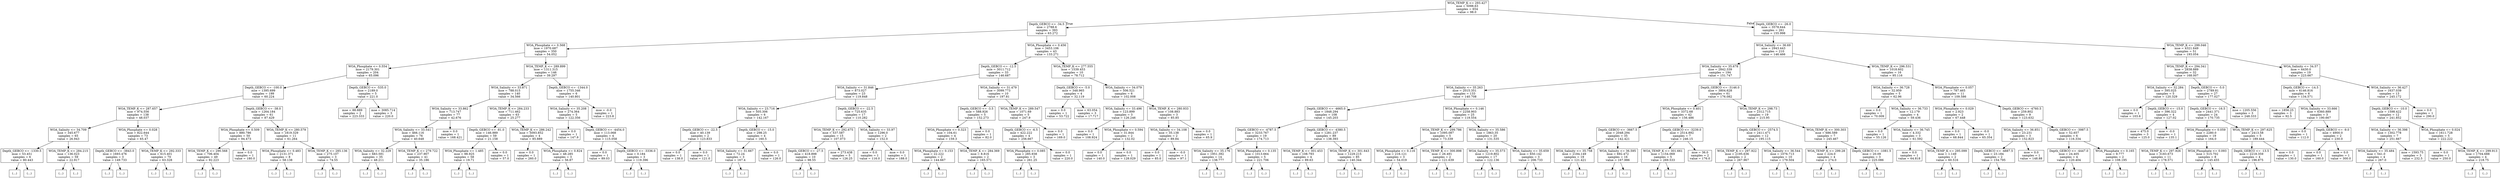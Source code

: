 digraph Tree {
node [shape=box] ;
0 [label="WOA_TEMP_K <= 293.427\nmse = 5098.63\nsamples = 654\nvalue = 98.0"] ;
1 [label="Depth_GEBCO <= -34.5\nmse = 2788.6\nsamples = 393\nvalue = 63.272"] ;
0 -> 1 [labeldistance=2.5, labelangle=45, headlabel="True"] ;
2 [label="WOA_Phosphate <= 0.568\nmse = 1970.687\nsamples = 350\nvalue = 54.052"] ;
1 -> 2 ;
3 [label="WOA_Phosphate <= 0.554\nmse = 2179.301\nsamples = 204\nvalue = 65.096"] ;
2 -> 3 ;
4 [label="Depth_GEBCO <= -100.0\nmse = 1395.699\nsamples = 199\nvalue = 60.224"] ;
3 -> 4 ;
5 [label="WOA_TEMP_K <= 287.657\nmse = 974.556\nsamples = 138\nvalue = 48.037"] ;
4 -> 5 ;
6 [label="WOA_Salinity <= 34.709\nmse = 345.677\nsamples = 65\nvalue = 26.943"] ;
5 -> 6 ;
7 [label="Depth_GEBCO <= -1330.5\nmse = 53.451\nsamples = 6\nvalue = 80.443"] ;
6 -> 7 ;
8 [label="(...)"] ;
7 -> 8 ;
11 [label="(...)"] ;
7 -> 11 ;
18 [label="WOA_TEMP_K <= 284.215\nmse = 136.023\nsamples = 59\nvalue = 22.917"] ;
6 -> 18 ;
19 [label="(...)"] ;
18 -> 19 ;
52 [label="(...)"] ;
18 -> 52 ;
79 [label="WOA_Phosphate <= 0.028\nmse = 822.644\nsamples = 73\nvalue = 65.47"] ;
5 -> 79 ;
80 [label="Depth_GEBCO <= -3843.0\nmse = 1693.476\nsamples = 3\nvalue = 149.733"] ;
79 -> 80 ;
81 [label="(...)"] ;
80 -> 81 ;
82 [label="(...)"] ;
80 -> 82 ;
85 [label="WOA_TEMP_K <= 292.333\nmse = 615.401\nsamples = 70\nvalue = 63.328"] ;
79 -> 85 ;
86 [label="(...)"] ;
85 -> 86 ;
169 [label="(...)"] ;
85 -> 169 ;
196 [label="Depth_GEBCO <= -38.0\nmse = 1264.184\nsamples = 61\nvalue = 87.429"] ;
4 -> 196 ;
197 [label="WOA_Phosphate <= 0.509\nmse = 880.786\nsamples = 50\nvalue = 94.473"] ;
196 -> 197 ;
198 [label="WOA_TEMP_K <= 290.568\nmse = 706.404\nsamples = 49\nvalue = 92.223"] ;
197 -> 198 ;
199 [label="(...)"] ;
198 -> 199 ;
266 [label="(...)"] ;
198 -> 266 ;
269 [label="mse = 0.0\nsamples = 1\nvalue = 180.0"] ;
197 -> 269 ;
270 [label="WOA_TEMP_K <= 280.579\nmse = 1819.329\nsamples = 11\nvalue = 61.264"] ;
196 -> 270 ;
271 [label="WOA_Phosphate <= 0.483\nmse = 2131.371\nsamples = 8\nvalue = 58.138"] ;
270 -> 271 ;
272 [label="(...)"] ;
271 -> 272 ;
273 [label="(...)"] ;
271 -> 273 ;
274 [label="WOA_TEMP_K <= 285.136\nmse = 275.107\nsamples = 3\nvalue = 74.55"] ;
270 -> 274 ;
275 [label="(...)"] ;
274 -> 275 ;
276 [label="(...)"] ;
274 -> 276 ;
279 [label="Depth_GEBCO <= -535.0\nmse = 2189.0\nsamples = 5\nvalue = 221.0"] ;
3 -> 279 ;
280 [label="mse = 88.889\nsamples = 2\nvalue = 223.333"] ;
279 -> 280 ;
281 [label="mse = 3085.714\nsamples = 3\nvalue = 220.0"] ;
279 -> 281 ;
282 [label="WOA_TEMP_K <= 289.899\nmse = 1311.315\nsamples = 146\nvalue = 39.297"] ;
2 -> 282 ;
283 [label="WOA_Salinity <= 33.871\nmse = 788.015\nsamples = 140\nvalue = 34.566"] ;
282 -> 283 ;
284 [label="WOA_Salinity <= 33.862\nmse = 713.747\nsamples = 77\nvalue = 42.676"] ;
283 -> 284 ;
285 [label="WOA_Salinity <= 33.541\nmse = 466.116\nsamples = 76\nvalue = 40.648"] ;
284 -> 285 ;
286 [label="WOA_Salinity <= 32.229\nmse = 683.591\nsamples = 35\nvalue = 48.211"] ;
285 -> 286 ;
287 [label="(...)"] ;
286 -> 287 ;
288 [label="(...)"] ;
286 -> 288 ;
327 [label="WOA_TEMP_K <= 279.722\nmse = 237.907\nsamples = 41\nvalue = 35.186"] ;
285 -> 327 ;
328 [label="(...)"] ;
327 -> 328 ;
403 [label="(...)"] ;
327 -> 403 ;
404 [label="mse = 0.0\nsamples = 1\nvalue = 168.421"] ;
284 -> 404 ;
405 [label="WOA_TEMP_K <= 284.233\nmse = 711.462\nsamples = 63\nvalue = 25.277"] ;
283 -> 405 ;
406 [label="Depth_GEBCO <= -81.0\nmse = 146.989\nsamples = 59\nvalue = 21.158"] ;
405 -> 406 ;
407 [label="WOA_Phosphate <= 1.485\nmse = 98.925\nsamples = 58\nvalue = 19.71"] ;
406 -> 407 ;
408 [label="(...)"] ;
407 -> 408 ;
491 [label="(...)"] ;
407 -> 491 ;
506 [label="mse = 0.0\nsamples = 1\nvalue = 57.0"] ;
406 -> 506 ;
507 [label="WOA_TEMP_K <= 286.242\nmse = 5093.852\nsamples = 4\nvalue = 85.889"] ;
405 -> 507 ;
508 [label="mse = 0.0\nsamples = 1\nvalue = 260.0"] ;
507 -> 508 ;
509 [label="WOA_Phosphate <= 0.824\nmse = 48.285\nsamples = 3\nvalue = 56.87"] ;
507 -> 509 ;
510 [label="(...)"] ;
509 -> 510 ;
513 [label="(...)"] ;
509 -> 513 ;
514 [label="Depth_GEBCO <= -1344.0\nmse = 1755.346\nsamples = 6\nvalue = 140.801"] ;
282 -> 514 ;
515 [label="WOA_Salinity <= 35.208\nmse = 274.364\nsamples = 5\nvalue = 122.356"] ;
514 -> 515 ;
516 [label="mse = 0.0\nsamples = 1\nvalue = 147.9"] ;
515 -> 516 ;
517 [label="Depth_GEBCO <= -4454.0\nmse = 113.068\nsamples = 4\nvalue = 115.058"] ;
515 -> 517 ;
518 [label="mse = 0.0\nsamples = 1\nvalue = 89.03"] ;
517 -> 518 ;
519 [label="Depth_GEBCO <= -3336.0\nmse = 0.184\nsamples = 3\nvalue = 119.396"] ;
517 -> 519 ;
520 [label="(...)"] ;
519 -> 520 ;
521 [label="(...)"] ;
519 -> 521 ;
522 [label="mse = -0.0\nsamples = 1\nvalue = 223.8"] ;
514 -> 522 ;
523 [label="WOA_Phosphate <= 0.456\nmse = 3453.106\nsamples = 43\nvalue = 133.271"] ;
1 -> 523 ;
524 [label="Depth_GEBCO <= -12.5\nmse = 3011.712\nsamples = 33\nvalue = 146.687"] ;
523 -> 524 ;
525 [label="WOA_Salinity <= 31.846\nmse = 873.027\nsamples = 23\nvalue = 119.848"] ;
524 -> 525 ;
526 [label="WOA_Salinity <= 23.716\nmse = 505.306\nsamples = 6\nvalue = 142.167"] ;
525 -> 526 ;
527 [label="Depth_GEBCO <= -22.5\nmse = 40.139\nsamples = 2\nvalue = 123.833"] ;
526 -> 527 ;
528 [label="mse = 0.0\nsamples = 1\nvalue = 138.0"] ;
527 -> 528 ;
529 [label="mse = 0.0\nsamples = 1\nvalue = 121.0"] ;
527 -> 529 ;
530 [label="Depth_GEBCO <= -15.0\nmse = 298.25\nsamples = 4\nvalue = 160.5"] ;
526 -> 530 ;
531 [label="WOA_Salinity <= 31.667\nmse = 72.24\nsamples = 3\nvalue = 167.4"] ;
530 -> 531 ;
532 [label="(...)"] ;
531 -> 532 ;
535 [label="(...)"] ;
531 -> 535 ;
536 [label="mse = 0.0\nsamples = 1\nvalue = 126.0"] ;
530 -> 536 ;
537 [label="Depth_GEBCO <= -22.5\nmse = 725.635\nsamples = 17\nvalue = 110.282"] ;
525 -> 537 ;
538 [label="WOA_TEMP_K <= 292.675\nmse = 537.587\nsamples = 15\nvalue = 107.073"] ;
537 -> 538 ;
539 [label="Depth_GEBCO <= -27.5\nmse = 418.898\nsamples = 10\nvalue = 98.55"] ;
538 -> 539 ;
540 [label="(...)"] ;
539 -> 540 ;
545 [label="(...)"] ;
539 -> 545 ;
556 [label="mse = 273.438\nsamples = 5\nvalue = 126.25"] ;
538 -> 556 ;
557 [label="WOA_Salinity <= 33.97\nmse = 1296.0\nsamples = 2\nvalue = 152.0"] ;
537 -> 557 ;
558 [label="mse = 0.0\nsamples = 1\nvalue = 116.0"] ;
557 -> 558 ;
559 [label="mse = 0.0\nsamples = 1\nvalue = 188.0"] ;
557 -> 559 ;
560 [label="WOA_Salinity <= 31.479\nmse = 3099.773\nsamples = 10\nvalue = 197.81"] ;
524 -> 560 ;
561 [label="Depth_GEBCO <= -3.5\nmse = 588.926\nsamples = 5\nvalue = 152.273"] ;
560 -> 561 ;
562 [label="WOA_Phosphate <= 0.323\nmse = 104.61\nsamples = 4\nvalue = 159.3"] ;
561 -> 562 ;
563 [label="WOA_Phosphate <= 0.153\nmse = 22.222\nsamples = 2\nvalue = 144.667"] ;
562 -> 563 ;
564 [label="(...)"] ;
563 -> 564 ;
565 [label="(...)"] ;
563 -> 565 ;
566 [label="WOA_TEMP_K <= 284.369\nmse = 8.816\nsamples = 2\nvalue = 165.571"] ;
562 -> 566 ;
567 [label="(...)"] ;
566 -> 567 ;
568 [label="(...)"] ;
566 -> 568 ;
569 [label="mse = 0.0\nsamples = 1\nvalue = 82.0"] ;
561 -> 569 ;
570 [label="WOA_TEMP_K <= 289.547\nmse = 1071.69\nsamples = 5\nvalue = 247.9"] ;
560 -> 570 ;
571 [label="Depth_GEBCO <= -6.5\nmse = 422.222\nsamples = 4\nvalue = 256.667"] ;
570 -> 571 ;
572 [label="WOA_Phosphate <= 0.085\nmse = 285.938\nsamples = 3\nvalue = 261.25"] ;
571 -> 572 ;
573 [label="(...)"] ;
572 -> 573 ;
574 [label="(...)"] ;
572 -> 574 ;
575 [label="mse = 0.0\nsamples = 1\nvalue = 220.0"] ;
571 -> 575 ;
576 [label="mse = 0.0\nsamples = 1\nvalue = 169.0"] ;
570 -> 576 ;
577 [label="WOA_TEMP_K <= 277.555\nmse = 1539.453\nsamples = 10\nvalue = 78.712"] ;
523 -> 577 ;
578 [label="Depth_GEBCO <= -5.0\nmse = 348.965\nsamples = 4\nvalue = 32.119"] ;
577 -> 578 ;
579 [label="mse = 0.0\nsamples = 1\nvalue = 53.722"] ;
578 -> 579 ;
580 [label="mse = 63.054\nsamples = 3\nvalue = 17.717"] ;
578 -> 580 ;
581 [label="WOA_Salinity <= 34.079\nmse = 506.521\nsamples = 6\nvalue = 102.008"] ;
577 -> 581 ;
582 [label="WOA_Salinity <= 33.496\nmse = 123.899\nsamples = 3\nvalue = 126.246"] ;
581 -> 582 ;
583 [label="mse = 0.0\nsamples = 1\nvalue = 108.924"] ;
582 -> 583 ;
584 [label="WOA_Phosphate <= 0.594\nmse = 31.844\nsamples = 2\nvalue = 132.02"] ;
582 -> 584 ;
585 [label="mse = 0.0\nsamples = 1\nvalue = 140.0"] ;
584 -> 585 ;
586 [label="mse = 0.0\nsamples = 1\nvalue = 128.029"] ;
584 -> 586 ;
587 [label="WOA_TEMP_K <= 280.933\nmse = 108.883\nsamples = 3\nvalue = 85.85"] ;
581 -> 587 ;
588 [label="WOA_Salinity <= 34.108\nmse = 35.138\nsamples = 2\nvalue = 89.84"] ;
587 -> 588 ;
589 [label="mse = 0.0\nsamples = 1\nvalue = 85.0"] ;
588 -> 589 ;
590 [label="mse = -0.0\nsamples = 1\nvalue = 97.1"] ;
588 -> 590 ;
591 [label="mse = 0.0\nsamples = 1\nvalue = 65.9"] ;
587 -> 591 ;
592 [label="Depth_GEBCO <= -26.0\nmse = 3578.644\nsamples = 261\nvalue = 155.998"] ;
0 -> 592 [labeldistance=2.5, labelangle=-45, headlabel="False"] ;
593 [label="WOA_Salinity <= 36.69\nmse = 2943.443\nsamples = 210\nvalue = 146.466"] ;
592 -> 593 ;
594 [label="WOA_Salinity <= 35.678\nmse = 2842.339\nsamples = 194\nvalue = 151.747"] ;
593 -> 594 ;
595 [label="WOA_Salinity <= 35.263\nmse = 2015.351\nsamples = 133\nvalue = 140.708"] ;
594 -> 595 ;
596 [label="Depth_GEBCO <= -4665.0\nmse = 1848.294\nsamples = 108\nvalue = 145.203"] ;
595 -> 596 ;
597 [label="Depth_GEBCO <= -4787.5\nmse = 3233.767\nsamples = 19\nvalue = 174.713"] ;
596 -> 597 ;
598 [label="WOA_Salinity <= 35.176\nmse = 1951.392\nsamples = 14\nvalue = 138.777"] ;
597 -> 598 ;
599 [label="(...)"] ;
598 -> 599 ;
622 [label="(...)"] ;
598 -> 622 ;
625 [label="WOA_Phosphate <= 0.135\nmse = 1013.664\nsamples = 5\nvalue = 221.706"] ;
597 -> 625 ;
626 [label="(...)"] ;
625 -> 626 ;
633 [label="(...)"] ;
625 -> 633 ;
634 [label="Depth_GEBCO <= -4380.5\nmse = 1281.237\nsamples = 89\nvalue = 138.393"] ;
596 -> 634 ;
635 [label="WOA_TEMP_K <= 301.453\nmse = 108.793\nsamples = 4\nvalue = 89.63"] ;
634 -> 635 ;
636 [label="(...)"] ;
635 -> 636 ;
639 [label="(...)"] ;
635 -> 639 ;
642 [label="WOA_TEMP_K <= 301.643\nmse = 1229.215\nsamples = 85\nvalue = 140.344"] ;
634 -> 642 ;
643 [label="(...)"] ;
642 -> 643 ;
758 [label="(...)"] ;
642 -> 758 ;
773 [label="WOA_Phosphate <= 0.146\nmse = 2258.903\nsamples = 25\nvalue = 119.554"] ;
595 -> 773 ;
774 [label="WOA_TEMP_K <= 299.786\nmse = 1095.087\nsamples = 5\nvalue = 73.339"] ;
773 -> 774 ;
775 [label="WOA_Phosphate <= 0.116\nmse = 216.121\nsamples = 3\nvalue = 54.019"] ;
774 -> 775 ;
776 [label="(...)"] ;
775 -> 776 ;
779 [label="(...)"] ;
775 -> 779 ;
780 [label="WOA_TEMP_K <= 300.898\nmse = 26.491\nsamples = 2\nvalue = 121.639"] ;
774 -> 780 ;
781 [label="(...)"] ;
780 -> 781 ;
782 [label="(...)"] ;
780 -> 782 ;
783 [label="WOA_Salinity <= 35.586\nmse = 1863.35\nsamples = 20\nvalue = 131.535"] ;
773 -> 783 ;
784 [label="WOA_Salinity <= 35.573\nmse = 1219.802\nsamples = 17\nvalue = 122.136"] ;
783 -> 784 ;
785 [label="(...)"] ;
784 -> 785 ;
808 [label="(...)"] ;
784 -> 808 ;
815 [label="WOA_Salinity <= 35.659\nmse = 650.142\nsamples = 3\nvalue = 206.733"] ;
783 -> 815 ;
816 [label="(...)"] ;
815 -> 816 ;
819 [label="(...)"] ;
815 -> 819 ;
820 [label="Depth_GEBCO <= -3146.0\nmse = 3804.628\nsamples = 61\nvalue = 176.082"] ;
594 -> 820 ;
821 [label="WOA_Phosphate <= 0.401\nmse = 3372.68\nsamples = 42\nvalue = 156.486"] ;
820 -> 821 ;
822 [label="Depth_GEBCO <= -3667.5\nmse = 2048.294\nsamples = 35\nvalue = 142.421"] ;
821 -> 822 ;
823 [label="WOA_Salinity <= 35.758\nmse = 2184.149\nsamples = 19\nvalue = 121.421"] ;
822 -> 823 ;
824 [label="(...)"] ;
823 -> 824 ;
827 [label="(...)"] ;
823 -> 827 ;
858 [label="WOA_Salinity <= 36.595\nmse = 692.472\nsamples = 16\nvalue = 167.986"] ;
822 -> 858 ;
859 [label="(...)"] ;
858 -> 859 ;
878 [label="(...)"] ;
858 -> 878 ;
879 [label="Depth_GEBCO <= -3239.0\nmse = 2514.892\nsamples = 7\nvalue = 246.15"] ;
821 -> 879 ;
880 [label="WOA_TEMP_K <= 301.661\nmse = 1154.069\nsamples = 5\nvalue = 269.533"] ;
879 -> 880 ;
881 [label="(...)"] ;
880 -> 881 ;
888 [label="(...)"] ;
880 -> 888 ;
889 [label="mse = 36.0\nsamples = 2\nvalue = 176.0"] ;
879 -> 889 ;
890 [label="WOA_TEMP_K <= 298.73\nmse = 2312.715\nsamples = 19\nvalue = 215.95"] ;
820 -> 890 ;
891 [label="Depth_GEBCO <= -2574.5\nmse = 2411.471\nsamples = 12\nvalue = 195.115"] ;
890 -> 891 ;
892 [label="WOA_TEMP_K <= 297.922\nmse = 2195.636\nsamples = 2\nvalue = 267.967"] ;
891 -> 892 ;
893 [label="(...)"] ;
892 -> 893 ;
894 [label="(...)"] ;
892 -> 894 ;
895 [label="WOA_Salinity <= 36.544\nmse = 1076.713\nsamples = 10\nvalue = 179.504"] ;
891 -> 895 ;
896 [label="(...)"] ;
895 -> 896 ;
903 [label="(...)"] ;
895 -> 903 ;
906 [label="WOA_TEMP_K <= 300.303\nmse = 686.589\nsamples = 7\nvalue = 245.467"] ;
890 -> 906 ;
907 [label="WOA_TEMP_K <= 299.28\nmse = 224.0\nsamples = 4\nvalue = 274.0"] ;
906 -> 907 ;
908 [label="(...)"] ;
907 -> 908 ;
909 [label="(...)"] ;
907 -> 909 ;
910 [label="Depth_GEBCO <= -1081.5\nmse = 20.09\nsamples = 3\nvalue = 225.086"] ;
906 -> 910 ;
911 [label="(...)"] ;
910 -> 911 ;
912 [label="(...)"] ;
910 -> 912 ;
913 [label="WOA_TEMP_K <= 296.531\nmse = 1018.602\nsamples = 16\nvalue = 95.116"] ;
593 -> 913 ;
914 [label="WOA_Salinity <= 36.728\nmse = 32.959\nsamples = 5\nvalue = 62.96"] ;
913 -> 914 ;
915 [label="mse = 0.0\nsamples = 1\nvalue = 70.009"] ;
914 -> 915 ;
916 [label="WOA_Salinity <= 36.733\nmse = 12.179\nsamples = 4\nvalue = 59.436"] ;
914 -> 916 ;
917 [label="mse = 0.0\nsamples = 1\nvalue = 55.126"] ;
916 -> 917 ;
918 [label="WOA_Salinity <= 36.745\nmse = 4.332\nsamples = 3\nvalue = 61.592"] ;
916 -> 918 ;
919 [label="mse = 0.0\nsamples = 1\nvalue = 64.818"] ;
918 -> 919 ;
920 [label="WOA_TEMP_K <= 295.099\nmse = 1.149\nsamples = 2\nvalue = 60.516"] ;
918 -> 920 ;
921 [label="(...)"] ;
920 -> 921 ;
922 [label="(...)"] ;
920 -> 922 ;
923 [label="WOA_Phosphate <= 0.057\nmse = 787.465\nsamples = 11\nvalue = 109.586"] ;
913 -> 923 ;
924 [label="WOA_Phosphate <= 0.029\nmse = 2.923\nsamples = 2\nvalue = 67.448"] ;
923 -> 924 ;
925 [label="mse = 0.0\nsamples = 1\nvalue = 68.844"] ;
924 -> 925 ;
926 [label="mse = -0.0\nsamples = 1\nvalue = 65.354"] ;
924 -> 926 ;
927 [label="Depth_GEBCO <= -4760.5\nmse = 259.802\nsamples = 9\nvalue = 123.632"] ;
923 -> 927 ;
928 [label="WOA_Salinity <= 36.851\nmse = 23.231\nsamples = 3\nvalue = 152.823"] ;
927 -> 928 ;
929 [label="Depth_GEBCO <= -4887.5\nmse = 23.184\nsamples = 2\nvalue = 154.795"] ;
928 -> 929 ;
930 [label="(...)"] ;
929 -> 930 ;
931 [label="(...)"] ;
929 -> 931 ;
932 [label="mse = 0.0\nsamples = 1\nvalue = 148.88"] ;
928 -> 932 ;
933 [label="Depth_GEBCO <= -3987.5\nmse = 52.657\nsamples = 6\nvalue = 116.334"] ;
927 -> 933 ;
934 [label="Depth_GEBCO <= -4447.0\nmse = 24.405\nsamples = 4\nvalue = 120.404"] ;
933 -> 934 ;
935 [label="(...)"] ;
934 -> 935 ;
938 [label="(...)"] ;
934 -> 938 ;
941 [label="WOA_Phosphate <= 0.165\nmse = 9.777\nsamples = 2\nvalue = 108.195"] ;
933 -> 941 ;
942 [label="(...)"] ;
941 -> 942 ;
943 [label="(...)"] ;
941 -> 943 ;
944 [label="WOA_TEMP_K <= 299.046\nmse = 4321.649\nsamples = 51\nvalue = 193.054"] ;
592 -> 944 ;
945 [label="WOA_TEMP_K <= 294.341\nmse = 2838.889\nsamples = 32\nvalue = 168.007"] ;
944 -> 945 ;
946 [label="WOA_Salinity <= 32.284\nmse = 395.025\nsamples = 5\nvalue = 120.329"] ;
945 -> 946 ;
947 [label="mse = 0.0\nsamples = 1\nvalue = 103.6"] ;
946 -> 947 ;
948 [label="Depth_GEBCO <= -15.0\nmse = 396.322\nsamples = 4\nvalue = 127.02"] ;
946 -> 948 ;
949 [label="mse = 475.0\nsamples = 3\nvalue = 125.0"] ;
948 -> 949 ;
950 [label="mse = -0.0\nsamples = 1\nvalue = 135.1"] ;
948 -> 950 ;
951 [label="Depth_GEBCO <= -5.0\nmse = 2789.81\nsamples = 27\nvalue = 177.027"] ;
945 -> 951 ;
952 [label="Depth_GEBCO <= -16.5\nmse = 2441.371\nsamples = 24\nvalue = 170.735"] ;
951 -> 952 ;
953 [label="WOA_Phosphate <= 0.059\nmse = 2280.0\nsamples = 19\nvalue = 164.0"] ;
952 -> 953 ;
954 [label="WOA_TEMP_K <= 297.926\nmse = 3183.673\nsamples = 11\nvalue = 178.571"] ;
953 -> 954 ;
955 [label="(...)"] ;
954 -> 955 ;
958 [label="(...)"] ;
954 -> 958 ;
959 [label="WOA_Phosphate <= 0.093\nmse = 515.702\nsamples = 8\nvalue = 145.455"] ;
953 -> 959 ;
960 [label="(...)"] ;
959 -> 960 ;
961 [label="(...)"] ;
959 -> 961 ;
970 [label="WOA_TEMP_K <= 297.625\nmse = 2413.58\nsamples = 5\nvalue = 189.444"] ;
952 -> 970 ;
971 [label="Depth_GEBCO <= -13.5\nmse = 2218.359\nsamples = 4\nvalue = 196.875"] ;
970 -> 971 ;
972 [label="(...)"] ;
971 -> 972 ;
973 [label="(...)"] ;
971 -> 973 ;
974 [label="mse = 0.0\nsamples = 1\nvalue = 130.0"] ;
970 -> 974 ;
975 [label="mse = 1205.556\nsamples = 3\nvalue = 248.333"] ;
951 -> 975 ;
976 [label="WOA_Salinity <= 34.57\nmse = 4430.0\nsamples = 19\nvalue = 223.667"] ;
944 -> 976 ;
977 [label="Depth_GEBCO <= -14.5\nmse = 6146.816\nsamples = 6\nvalue = 134.571"] ;
976 -> 977 ;
978 [label="mse = 1856.25\nsamples = 3\nvalue = 92.5"] ;
977 -> 978 ;
979 [label="WOA_Salinity <= 33.666\nmse = 6360.889\nsamples = 3\nvalue = 190.667"] ;
977 -> 979 ;
980 [label="mse = 0.0\nsamples = 1\nvalue = 112.0"] ;
979 -> 980 ;
981 [label="Depth_GEBCO <= -9.0\nmse = 4900.0\nsamples = 2\nvalue = 230.0"] ;
979 -> 981 ;
982 [label="mse = 0.0\nsamples = 1\nvalue = 160.0"] ;
981 -> 982 ;
983 [label="mse = 0.0\nsamples = 1\nvalue = 300.0"] ;
981 -> 983 ;
984 [label="WOA_Salinity <= 36.427\nmse = 1637.039\nsamples = 13\nvalue = 245.172"] ;
976 -> 984 ;
985 [label="Depth_GEBCO <= -10.0\nmse = 1598.422\nsamples = 12\nvalue = 241.852"] ;
984 -> 985 ;
986 [label="WOA_Salinity <= 36.398\nmse = 1302.778\nsamples = 7\nvalue = 251.667"] ;
985 -> 986 ;
987 [label="WOA_Salinity <= 35.484\nmse = 541.0\nsamples = 4\nvalue = 267.0"] ;
986 -> 987 ;
988 [label="(...)"] ;
987 -> 988 ;
989 [label="(...)"] ;
987 -> 989 ;
990 [label="mse = 1593.75\nsamples = 3\nvalue = 232.5"] ;
986 -> 990 ;
991 [label="WOA_Phosphate <= 0.024\nmse = 1611.728\nsamples = 5\nvalue = 222.222"] ;
985 -> 991 ;
992 [label="mse = 0.0\nsamples = 1\nvalue = 250.0"] ;
991 -> 992 ;
993 [label="WOA_TEMP_K <= 299.913\nmse = 1704.688\nsamples = 4\nvalue = 218.75"] ;
991 -> 993 ;
994 [label="(...)"] ;
993 -> 994 ;
995 [label="(...)"] ;
993 -> 995 ;
996 [label="mse = 0.0\nsamples = 1\nvalue = 290.0"] ;
984 -> 996 ;
}